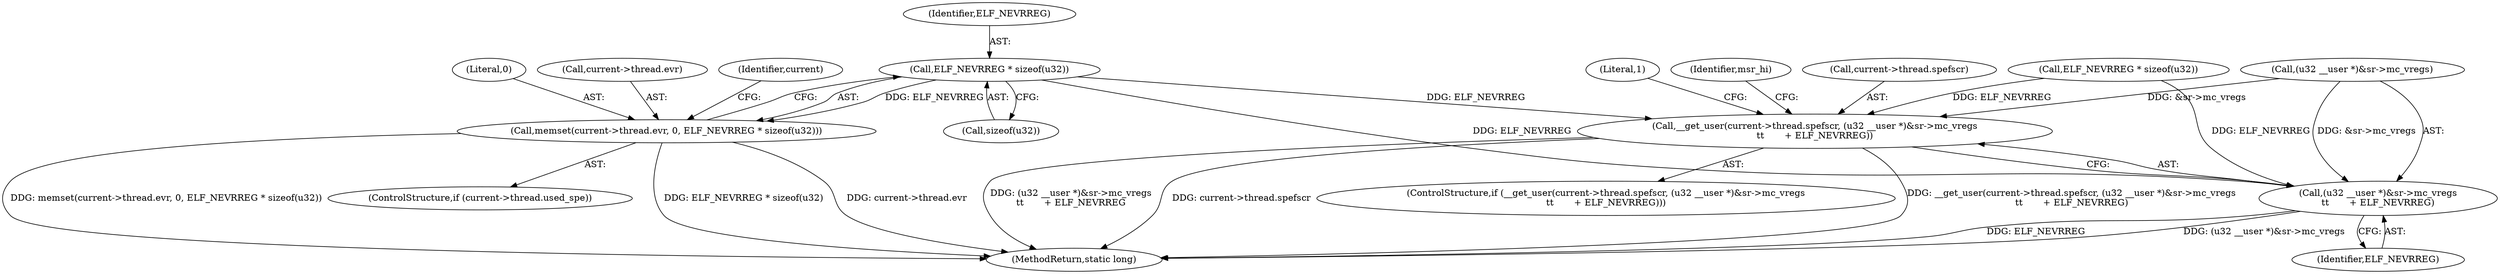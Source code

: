 digraph "0_linux_d2b9d2a5ad5ef04ff978c9923d19730cb05efd55@API" {
"1000435" [label="(Call,ELF_NEVRREG * sizeof(u32))"];
"1000428" [label="(Call,memset(current->thread.evr, 0, ELF_NEVRREG * sizeof(u32)))"];
"1000440" [label="(Call,__get_user(current->thread.spefscr, (u32 __user *)&sr->mc_vregs\n\t\t       + ELF_NEVRREG))"];
"1000446" [label="(Call,(u32 __user *)&sr->mc_vregs\n\t\t       + ELF_NEVRREG)"];
"1000435" [label="(Call,ELF_NEVRREG * sizeof(u32))"];
"1000458" [label="(Identifier,msr_hi)"];
"1000428" [label="(Call,memset(current->thread.evr, 0, ELF_NEVRREG * sizeof(u32)))"];
"1000440" [label="(Call,__get_user(current->thread.spefscr, (u32 __user *)&sr->mc_vregs\n\t\t       + ELF_NEVRREG))"];
"1000434" [label="(Literal,0)"];
"1000540" [label="(MethodReturn,static long)"];
"1000422" [label="(ControlStructure,if (current->thread.used_spe))"];
"1000441" [label="(Call,current->thread.spefscr)"];
"1000429" [label="(Call,current->thread.evr)"];
"1000439" [label="(ControlStructure,if (__get_user(current->thread.spefscr, (u32 __user *)&sr->mc_vregs\n\t\t       + ELF_NEVRREG)))"];
"1000443" [label="(Identifier,current)"];
"1000455" [label="(Literal,1)"];
"1000447" [label="(Call,(u32 __user *)&sr->mc_vregs)"];
"1000453" [label="(Identifier,ELF_NEVRREG)"];
"1000446" [label="(Call,(u32 __user *)&sr->mc_vregs\n\t\t       + ELF_NEVRREG)"];
"1000436" [label="(Identifier,ELF_NEVRREG)"];
"1000437" [label="(Call,sizeof(u32))"];
"1000415" [label="(Call,ELF_NEVRREG * sizeof(u32))"];
"1000435" -> "1000428"  [label="AST: "];
"1000435" -> "1000437"  [label="CFG: "];
"1000436" -> "1000435"  [label="AST: "];
"1000437" -> "1000435"  [label="AST: "];
"1000428" -> "1000435"  [label="CFG: "];
"1000435" -> "1000428"  [label="DDG: ELF_NEVRREG"];
"1000435" -> "1000440"  [label="DDG: ELF_NEVRREG"];
"1000435" -> "1000446"  [label="DDG: ELF_NEVRREG"];
"1000428" -> "1000422"  [label="AST: "];
"1000429" -> "1000428"  [label="AST: "];
"1000434" -> "1000428"  [label="AST: "];
"1000443" -> "1000428"  [label="CFG: "];
"1000428" -> "1000540"  [label="DDG: memset(current->thread.evr, 0, ELF_NEVRREG * sizeof(u32))"];
"1000428" -> "1000540"  [label="DDG: ELF_NEVRREG * sizeof(u32)"];
"1000428" -> "1000540"  [label="DDG: current->thread.evr"];
"1000440" -> "1000439"  [label="AST: "];
"1000440" -> "1000446"  [label="CFG: "];
"1000441" -> "1000440"  [label="AST: "];
"1000446" -> "1000440"  [label="AST: "];
"1000455" -> "1000440"  [label="CFG: "];
"1000458" -> "1000440"  [label="CFG: "];
"1000440" -> "1000540"  [label="DDG: __get_user(current->thread.spefscr, (u32 __user *)&sr->mc_vregs\n\t\t       + ELF_NEVRREG)"];
"1000440" -> "1000540"  [label="DDG: (u32 __user *)&sr->mc_vregs\n\t\t       + ELF_NEVRREG"];
"1000440" -> "1000540"  [label="DDG: current->thread.spefscr"];
"1000447" -> "1000440"  [label="DDG: &sr->mc_vregs"];
"1000415" -> "1000440"  [label="DDG: ELF_NEVRREG"];
"1000446" -> "1000453"  [label="CFG: "];
"1000447" -> "1000446"  [label="AST: "];
"1000453" -> "1000446"  [label="AST: "];
"1000446" -> "1000540"  [label="DDG: (u32 __user *)&sr->mc_vregs"];
"1000446" -> "1000540"  [label="DDG: ELF_NEVRREG"];
"1000447" -> "1000446"  [label="DDG: &sr->mc_vregs"];
"1000415" -> "1000446"  [label="DDG: ELF_NEVRREG"];
}
